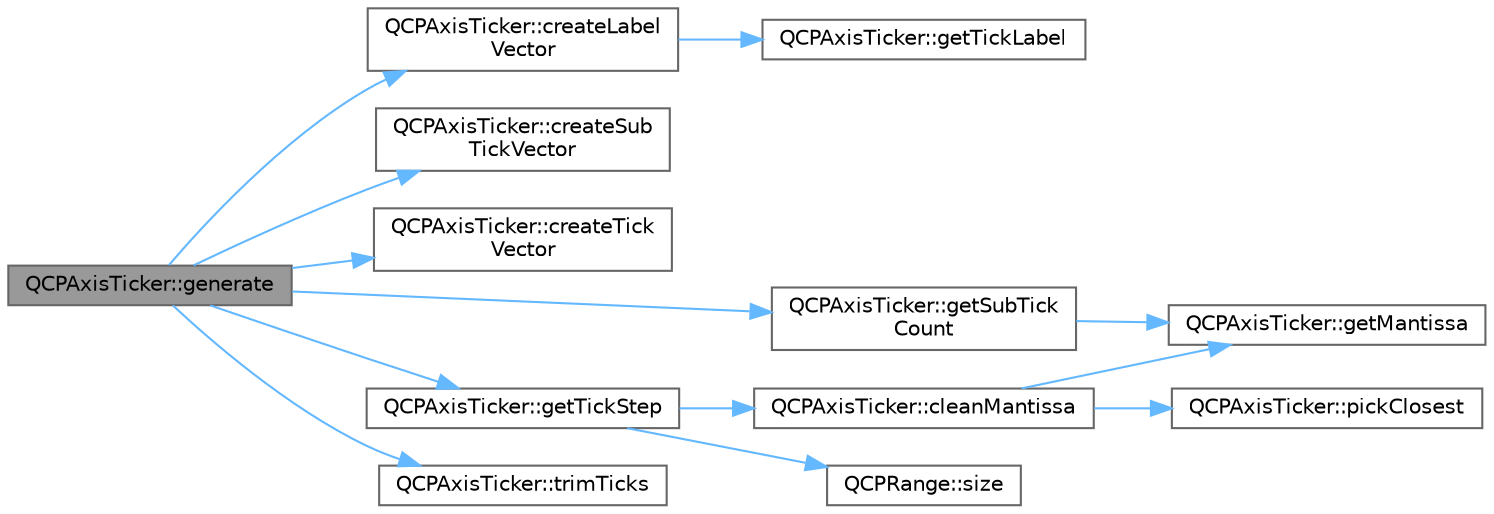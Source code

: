 digraph "QCPAxisTicker::generate"
{
 // LATEX_PDF_SIZE
  bgcolor="transparent";
  edge [fontname=Helvetica,fontsize=10,labelfontname=Helvetica,labelfontsize=10];
  node [fontname=Helvetica,fontsize=10,shape=box,height=0.2,width=0.4];
  rankdir="LR";
  Node1 [label="QCPAxisTicker::generate",height=0.2,width=0.4,color="gray40", fillcolor="grey60", style="filled", fontcolor="black",tooltip=" "];
  Node1 -> Node2 [color="steelblue1",style="solid"];
  Node2 [label="QCPAxisTicker::createLabel\lVector",height=0.2,width=0.4,color="grey40", fillcolor="white", style="filled",URL="$class_q_c_p_axis_ticker.html#a804050e408f37a0b9770c6654ebe6aa7",tooltip=" "];
  Node2 -> Node3 [color="steelblue1",style="solid"];
  Node3 [label="QCPAxisTicker::getTickLabel",height=0.2,width=0.4,color="grey40", fillcolor="white", style="filled",URL="$class_q_c_p_axis_ticker.html#a8201eb4aa8be192bf786b126eb5ee089",tooltip=" "];
  Node1 -> Node4 [color="steelblue1",style="solid"];
  Node4 [label="QCPAxisTicker::createSub\lTickVector",height=0.2,width=0.4,color="grey40", fillcolor="white", style="filled",URL="$class_q_c_p_axis_ticker.html#a9a6435723fa0bd366d1ea4c2cff7c33f",tooltip=" "];
  Node1 -> Node5 [color="steelblue1",style="solid"];
  Node5 [label="QCPAxisTicker::createTick\lVector",height=0.2,width=0.4,color="grey40", fillcolor="white", style="filled",URL="$class_q_c_p_axis_ticker.html#af4645a824c7bd2ca8fc7e86ebf9055bd",tooltip=" "];
  Node1 -> Node6 [color="steelblue1",style="solid"];
  Node6 [label="QCPAxisTicker::getSubTick\lCount",height=0.2,width=0.4,color="grey40", fillcolor="white", style="filled",URL="$class_q_c_p_axis_ticker.html#a4ccc403ced7a1457ce6ba293509933c8",tooltip=" "];
  Node6 -> Node7 [color="steelblue1",style="solid"];
  Node7 [label="QCPAxisTicker::getMantissa",height=0.2,width=0.4,color="grey40", fillcolor="white", style="filled",URL="$class_q_c_p_axis_ticker.html#a2f1e223bafbf2cec7c3ba8b08d5c77e8",tooltip=" "];
  Node1 -> Node8 [color="steelblue1",style="solid"];
  Node8 [label="QCPAxisTicker::getTickStep",height=0.2,width=0.4,color="grey40", fillcolor="white", style="filled",URL="$class_q_c_p_axis_ticker.html#a910d69bcec2de37e92d8d4e1ecf201e2",tooltip=" "];
  Node8 -> Node9 [color="steelblue1",style="solid"];
  Node9 [label="QCPAxisTicker::cleanMantissa",height=0.2,width=0.4,color="grey40", fillcolor="white", style="filled",URL="$class_q_c_p_axis_ticker.html#ac7df6c72876b7abd67c932663a0b0f6a",tooltip=" "];
  Node9 -> Node7 [color="steelblue1",style="solid"];
  Node9 -> Node10 [color="steelblue1",style="solid"];
  Node10 [label="QCPAxisTicker::pickClosest",height=0.2,width=0.4,color="grey40", fillcolor="white", style="filled",URL="$class_q_c_p_axis_ticker.html#a4ea0a7c4ca1c610f92b9bd5944ab4260",tooltip=" "];
  Node8 -> Node11 [color="steelblue1",style="solid"];
  Node11 [label="QCPRange::size",height=0.2,width=0.4,color="grey40", fillcolor="white", style="filled",URL="$class_q_c_p_range.html#a62326e7cc4316b96df6a60813230e63f",tooltip=" "];
  Node1 -> Node12 [color="steelblue1",style="solid"];
  Node12 [label="QCPAxisTicker::trimTicks",height=0.2,width=0.4,color="grey40", fillcolor="white", style="filled",URL="$class_q_c_p_axis_ticker.html#ab28cc1ab549489be7975f5ce7e717916",tooltip=" "];
}
